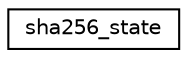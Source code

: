 digraph "Graphical Class Hierarchy"
{
  edge [fontname="Helvetica",fontsize="10",labelfontname="Helvetica",labelfontsize="10"];
  node [fontname="Helvetica",fontsize="10",shape=record];
  rankdir="LR";
  Node0 [label="sha256_state",height=0.2,width=0.4,color="black", fillcolor="white", style="filled",URL="$structsha256__state.html"];
}
